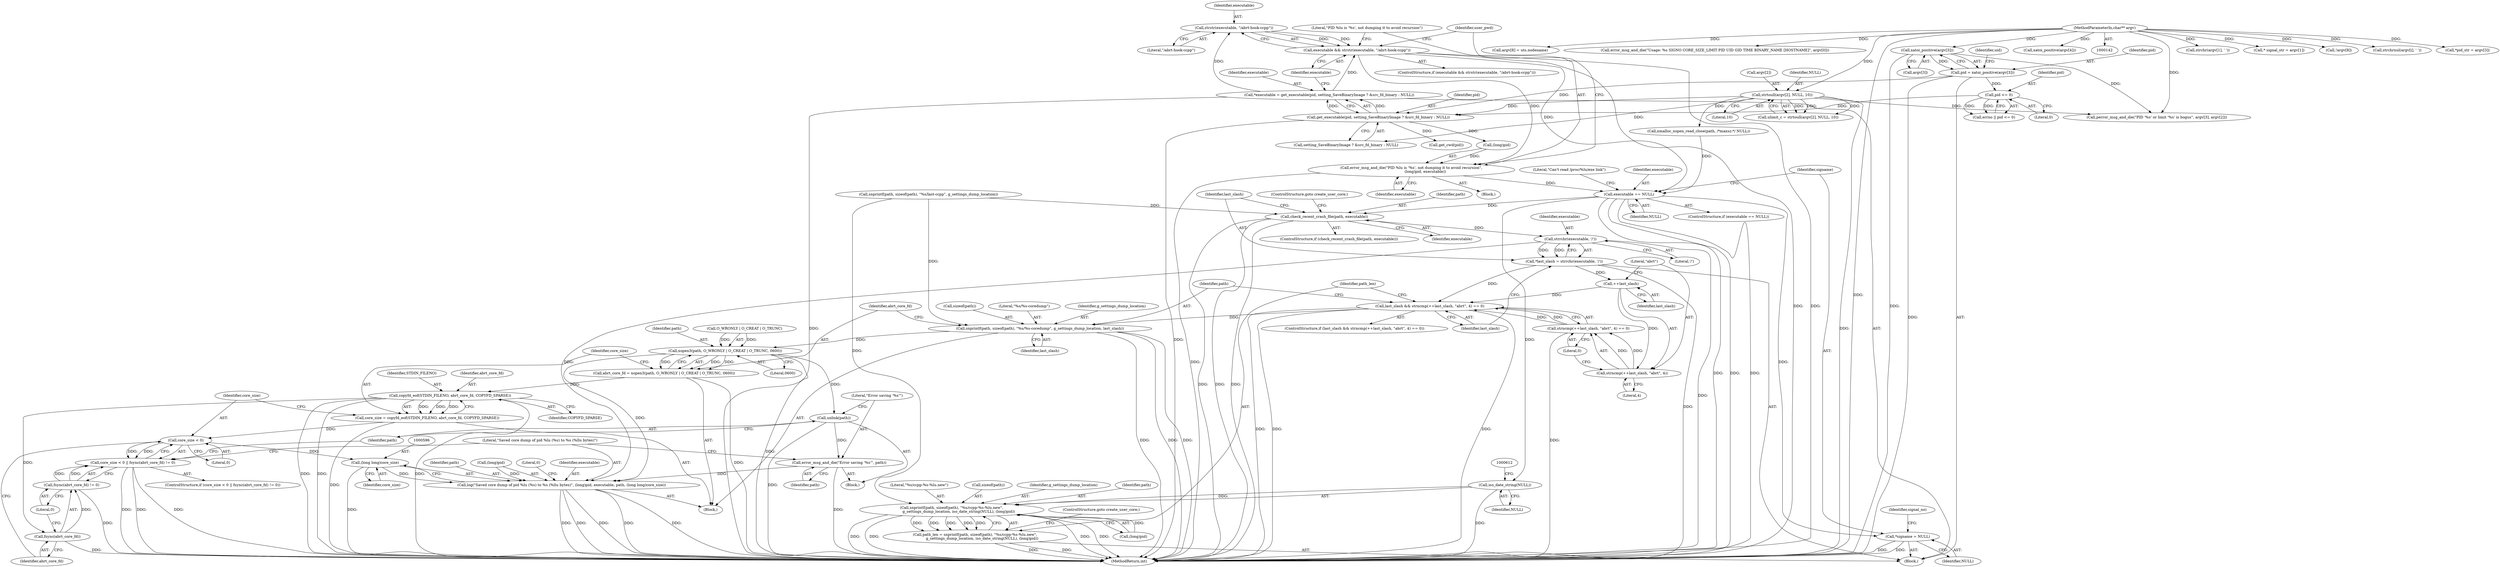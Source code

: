 digraph "0_abrt_4f2c1ddd3e3b81d2d5146b883115371f1cada9f9@API" {
"1000380" [label="(Call,strstr(executable, \"/abrt-hook-ccpp\"))"];
"1000368" [label="(Call,*executable = get_executable(pid, setting_SaveBinaryImage ? &src_fd_binary : NULL))"];
"1000370" [label="(Call,get_executable(pid, setting_SaveBinaryImage ? &src_fd_binary : NULL))"];
"1000317" [label="(Call,pid <= 0)"];
"1000301" [label="(Call,pid = xatoi_positive(argv[3]))"];
"1000303" [label="(Call,xatoi_positive(argv[3]))"];
"1000144" [label="(MethodParameterIn,char** argv)"];
"1000270" [label="(Call,strtoull(argv[2], NULL, 10))"];
"1000378" [label="(Call,executable && strstr(executable, \"/abrt-hook-ccpp\"))"];
"1000384" [label="(Call,error_msg_and_die(\"PID %lu is '%s', not dumping it to avoid recursion\",\n                        (long)pid, executable))"];
"1000453" [label="(Call,executable == NULL)"];
"1000464" [label="(Call,*signame = NULL)"];
"1000526" [label="(Call,check_recent_crash_file(path, executable))"];
"1000534" [label="(Call,strrchr(executable, '/'))"];
"1000532" [label="(Call,*last_slash = strrchr(executable, '/'))"];
"1000538" [label="(Call,last_slash && strncmp(++last_slash, \"abrt\", 4) == 0)"];
"1000548" [label="(Call,snprintf(path, sizeof(path), \"%s/%s-coredump\", g_settings_dump_location, last_slash))"];
"1000558" [label="(Call,xopen3(path, O_WRONLY | O_CREAT | O_TRUNC, 0600))"];
"1000556" [label="(Call,abrt_core_fd = xopen3(path, O_WRONLY | O_CREAT | O_TRUNC, 0600))"];
"1000569" [label="(Call,copyfd_eof(STDIN_FILENO, abrt_core_fd, COPYFD_SPARSE))"];
"1000567" [label="(Call,core_size = copyfd_eof(STDIN_FILENO, abrt_core_fd, COPYFD_SPARSE))"];
"1000575" [label="(Call,core_size < 0)"];
"1000574" [label="(Call,core_size < 0 || fsync(abrt_core_fd) != 0)"];
"1000595" [label="(Call,(long long)core_size)"];
"1000588" [label="(Call,log(\"Saved core dump of pid %lu (%s) to %s (%llu bytes)\", (long)pid, executable, path, (long long)core_size))"];
"1000579" [label="(Call,fsync(abrt_core_fd))"];
"1000578" [label="(Call,fsync(abrt_core_fd) != 0)"];
"1000583" [label="(Call,unlink(path))"];
"1000585" [label="(Call,error_msg_and_die(\"Error saving '%s'\", path))"];
"1000542" [label="(Call,++last_slash)"];
"1000541" [label="(Call,strncmp(++last_slash, \"abrt\", 4))"];
"1000540" [label="(Call,strncmp(++last_slash, \"abrt\", 4) == 0)"];
"1000609" [label="(Call,iso_date_string(NULL))"];
"1000603" [label="(Call,snprintf(path, sizeof(path), \"%s/ccpp-%s-%lu.new\",\n            g_settings_dump_location, iso_date_string(NULL), (long)pid))"];
"1000601" [label="(Call,path_len = snprintf(path, sizeof(path), \"%s/ccpp-%s-%lu.new\",\n            g_settings_dump_location, iso_date_string(NULL), (long)pid))"];
"1000576" [label="(Identifier,core_size)"];
"1000465" [label="(Identifier,signame)"];
"1000177" [label="(Call,strchr(argv[1], ' '))"];
"1000385" [label="(Literal,\"PID %lu is '%s', not dumping it to avoid recursion\")"];
"1000275" [label="(Literal,10)"];
"1000274" [label="(Identifier,NULL)"];
"1000573" [label="(ControlStructure,if (core_size < 0 || fsync(abrt_core_fd) != 0))"];
"1000597" [label="(Identifier,core_size)"];
"1000544" [label="(Literal,\"abrt\")"];
"1000536" [label="(Literal,'/')"];
"1000458" [label="(Literal,\"Can't read /proc/%lu/exe link\")"];
"1000386" [label="(Call,(long)pid)"];
"1000552" [label="(Literal,\"%s/%s-coredump\")"];
"1000257" [label="(Call,* signal_str = argv[1])"];
"1000567" [label="(Call,core_size = copyfd_eof(STDIN_FILENO, abrt_core_fd, COPYFD_SPARSE))"];
"1000604" [label="(Identifier,path)"];
"1000369" [label="(Identifier,executable)"];
"1000547" [label="(Block,)"];
"1000609" [label="(Call,iso_date_string(NULL))"];
"1000615" [label="(ControlStructure,goto create_user_core;)"];
"1000302" [label="(Identifier,pid)"];
"1000548" [label="(Call,snprintf(path, sizeof(path), \"%s/%s-coredump\", g_settings_dump_location, last_slash))"];
"1000301" [label="(Call,pid = xatoi_positive(argv[3]))"];
"1000405" [label="(Call,xmalloc_xopen_read_close(path, /*maxsz:*/ NULL))"];
"1000553" [label="(Identifier,g_settings_dump_location)"];
"1000519" [label="(Call,snprintf(path, sizeof(path), \"%s/last-ccpp\", g_settings_dump_location))"];
"1000371" [label="(Identifier,pid)"];
"1000268" [label="(Call,ulimit_c = strtoull(argv[2], NULL, 10))"];
"1000270" [label="(Call,strtoull(argv[2], NULL, 10))"];
"1000594" [label="(Identifier,path)"];
"1000560" [label="(Call,O_WRONLY | O_CREAT | O_TRUNC)"];
"1000570" [label="(Identifier,STDIN_FILENO)"];
"1000526" [label="(Call,check_recent_crash_file(path, executable))"];
"1000541" [label="(Call,strncmp(++last_slash, \"abrt\", 4))"];
"1000542" [label="(Call,++last_slash)"];
"1000568" [label="(Identifier,core_size)"];
"1000565" [label="(Literal,0600)"];
"1000381" [label="(Identifier,executable)"];
"1000537" [label="(ControlStructure,if (last_slash && strncmp(++last_slash, \"abrt\", 4) == 0))"];
"1000595" [label="(Call,(long long)core_size)"];
"1000392" [label="(Call,get_cwd(pid))"];
"1000554" [label="(Identifier,last_slash)"];
"1000550" [label="(Call,sizeof(path))"];
"1000144" [label="(MethodParameterIn,char** argv)"];
"1000588" [label="(Call,log(\"Saved core dump of pid %lu (%s) to %s (%llu bytes)\", (long)pid, executable, path, (long long)core_size))"];
"1000571" [label="(Identifier,abrt_core_fd)"];
"1000577" [label="(Literal,0)"];
"1000382" [label="(Literal,\"/abrt-hook-ccpp\")"];
"1000384" [label="(Call,error_msg_and_die(\"PID %lu is '%s', not dumping it to avoid recursion\",\n                        (long)pid, executable))"];
"1000579" [label="(Call,fsync(abrt_core_fd))"];
"1000530" [label="(ControlStructure,goto create_user_core;)"];
"1000303" [label="(Call,xatoi_positive(argv[3]))"];
"1000543" [label="(Identifier,last_slash)"];
"1000549" [label="(Identifier,path)"];
"1000586" [label="(Literal,\"Error saving '%s'\")"];
"1000582" [label="(Block,)"];
"1000540" [label="(Call,strncmp(++last_slash, \"abrt\", 4) == 0)"];
"1000379" [label="(Identifier,executable)"];
"1000452" [label="(ControlStructure,if (executable == NULL))"];
"1000532" [label="(Call,*last_slash = strrchr(executable, '/'))"];
"1000455" [label="(Identifier,NULL)"];
"1000535" [label="(Identifier,executable)"];
"1000585" [label="(Call,error_msg_and_die(\"Error saving '%s'\", path))"];
"1000309" [label="(Identifier,uid)"];
"1000525" [label="(ControlStructure,if (check_recent_crash_file(path, executable)))"];
"1000383" [label="(Block,)"];
"1000558" [label="(Call,xopen3(path, O_WRONLY | O_CREAT | O_TRUNC, 0600))"];
"1000583" [label="(Call,unlink(path))"];
"1000380" [label="(Call,strstr(executable, \"/abrt-hook-ccpp\"))"];
"1000569" [label="(Call,copyfd_eof(STDIN_FILENO, abrt_core_fd, COPYFD_SPARSE))"];
"1000557" [label="(Identifier,abrt_core_fd)"];
"1000534" [label="(Call,strrchr(executable, '/'))"];
"1000377" [label="(ControlStructure,if (executable && strstr(executable, \"/abrt-hook-ccpp\")))"];
"1000315" [label="(Call,errno || pid <= 0)"];
"1000587" [label="(Identifier,path)"];
"1000468" [label="(Identifier,signal_no)"];
"1000318" [label="(Identifier,pid)"];
"1001171" [label="(MethodReturn,int)"];
"1000546" [label="(Literal,0)"];
"1000346" [label="(Call,!argv[8])"];
"1000196" [label="(Call,strchrnul(argv[i], ' '))"];
"1000607" [label="(Literal,\"%s/ccpp-%s-%lu.new\")"];
"1000271" [label="(Call,argv[2])"];
"1000539" [label="(Identifier,last_slash)"];
"1000538" [label="(Call,last_slash && strncmp(++last_slash, \"abrt\", 4) == 0)"];
"1000304" [label="(Call,argv[3])"];
"1000545" [label="(Literal,4)"];
"1000574" [label="(Call,core_size < 0 || fsync(abrt_core_fd) != 0)"];
"1000572" [label="(Identifier,COPYFD_SPARSE)"];
"1000602" [label="(Identifier,path_len)"];
"1000590" [label="(Call,(long)pid)"];
"1000391" [label="(Identifier,user_pwd)"];
"1000603" [label="(Call,snprintf(path, sizeof(path), \"%s/ccpp-%s-%lu.new\",\n            g_settings_dump_location, iso_date_string(NULL), (long)pid))"];
"1000605" [label="(Call,sizeof(path))"];
"1000464" [label="(Call,*signame = NULL)"];
"1000580" [label="(Identifier,abrt_core_fd)"];
"1000610" [label="(Identifier,NULL)"];
"1000378" [label="(Call,executable && strstr(executable, \"/abrt-hook-ccpp\"))"];
"1000575" [label="(Call,core_size < 0)"];
"1000599" [label="(Literal,0)"];
"1000321" [label="(Call,perror_msg_and_die(\"PID '%s' or limit '%s' is bogus\", argv[3], argv[2]))"];
"1000372" [label="(Call,setting_SaveBinaryImage ? &src_fd_binary : NULL)"];
"1000589" [label="(Literal,\"Saved core dump of pid %lu (%s) to %s (%llu bytes)\")"];
"1000584" [label="(Identifier,path)"];
"1000454" [label="(Identifier,executable)"];
"1000389" [label="(Identifier,executable)"];
"1000608" [label="(Identifier,g_settings_dump_location)"];
"1000368" [label="(Call,*executable = get_executable(pid, setting_SaveBinaryImage ? &src_fd_binary : NULL))"];
"1000581" [label="(Literal,0)"];
"1000295" [label="(Call,*pid_str = argv[3])"];
"1000354" [label="(Call,argv[8] = uts.nodename)"];
"1000578" [label="(Call,fsync(abrt_core_fd) != 0)"];
"1000453" [label="(Call,executable == NULL)"];
"1000145" [label="(Block,)"];
"1000171" [label="(Call,error_msg_and_die(\"Usage: %s SIGNO CORE_SIZE_LIMIT PID UID GID TIME BINARY_NAME [HOSTNAME]\", argv[0]))"];
"1000601" [label="(Call,path_len = snprintf(path, sizeof(path), \"%s/ccpp-%s-%lu.new\",\n            g_settings_dump_location, iso_date_string(NULL), (long)pid))"];
"1000559" [label="(Identifier,path)"];
"1000466" [label="(Identifier,NULL)"];
"1000611" [label="(Call,(long)pid)"];
"1000370" [label="(Call,get_executable(pid, setting_SaveBinaryImage ? &src_fd_binary : NULL))"];
"1000593" [label="(Identifier,executable)"];
"1000528" [label="(Identifier,executable)"];
"1000319" [label="(Literal,0)"];
"1000556" [label="(Call,abrt_core_fd = xopen3(path, O_WRONLY | O_CREAT | O_TRUNC, 0600))"];
"1000317" [label="(Call,pid <= 0)"];
"1000527" [label="(Identifier,path)"];
"1000310" [label="(Call,xatoi_positive(argv[4]))"];
"1000533" [label="(Identifier,last_slash)"];
"1000380" -> "1000378"  [label="AST: "];
"1000380" -> "1000382"  [label="CFG: "];
"1000381" -> "1000380"  [label="AST: "];
"1000382" -> "1000380"  [label="AST: "];
"1000378" -> "1000380"  [label="CFG: "];
"1000380" -> "1000378"  [label="DDG: "];
"1000380" -> "1000378"  [label="DDG: "];
"1000368" -> "1000380"  [label="DDG: "];
"1000368" -> "1000145"  [label="AST: "];
"1000368" -> "1000370"  [label="CFG: "];
"1000369" -> "1000368"  [label="AST: "];
"1000370" -> "1000368"  [label="AST: "];
"1000379" -> "1000368"  [label="CFG: "];
"1000368" -> "1001171"  [label="DDG: "];
"1000370" -> "1000368"  [label="DDG: "];
"1000370" -> "1000368"  [label="DDG: "];
"1000368" -> "1000378"  [label="DDG: "];
"1000370" -> "1000372"  [label="CFG: "];
"1000371" -> "1000370"  [label="AST: "];
"1000372" -> "1000370"  [label="AST: "];
"1000370" -> "1001171"  [label="DDG: "];
"1000317" -> "1000370"  [label="DDG: "];
"1000301" -> "1000370"  [label="DDG: "];
"1000270" -> "1000370"  [label="DDG: "];
"1000370" -> "1000386"  [label="DDG: "];
"1000370" -> "1000392"  [label="DDG: "];
"1000317" -> "1000315"  [label="AST: "];
"1000317" -> "1000319"  [label="CFG: "];
"1000318" -> "1000317"  [label="AST: "];
"1000319" -> "1000317"  [label="AST: "];
"1000315" -> "1000317"  [label="CFG: "];
"1000317" -> "1000315"  [label="DDG: "];
"1000317" -> "1000315"  [label="DDG: "];
"1000301" -> "1000317"  [label="DDG: "];
"1000301" -> "1000145"  [label="AST: "];
"1000301" -> "1000303"  [label="CFG: "];
"1000302" -> "1000301"  [label="AST: "];
"1000303" -> "1000301"  [label="AST: "];
"1000309" -> "1000301"  [label="CFG: "];
"1000301" -> "1001171"  [label="DDG: "];
"1000303" -> "1000301"  [label="DDG: "];
"1000303" -> "1000304"  [label="CFG: "];
"1000304" -> "1000303"  [label="AST: "];
"1000303" -> "1001171"  [label="DDG: "];
"1000144" -> "1000303"  [label="DDG: "];
"1000303" -> "1000321"  [label="DDG: "];
"1000144" -> "1000142"  [label="AST: "];
"1000144" -> "1001171"  [label="DDG: "];
"1000144" -> "1000171"  [label="DDG: "];
"1000144" -> "1000177"  [label="DDG: "];
"1000144" -> "1000196"  [label="DDG: "];
"1000144" -> "1000257"  [label="DDG: "];
"1000144" -> "1000270"  [label="DDG: "];
"1000144" -> "1000295"  [label="DDG: "];
"1000144" -> "1000310"  [label="DDG: "];
"1000144" -> "1000321"  [label="DDG: "];
"1000144" -> "1000346"  [label="DDG: "];
"1000144" -> "1000354"  [label="DDG: "];
"1000270" -> "1000268"  [label="AST: "];
"1000270" -> "1000275"  [label="CFG: "];
"1000271" -> "1000270"  [label="AST: "];
"1000274" -> "1000270"  [label="AST: "];
"1000275" -> "1000270"  [label="AST: "];
"1000268" -> "1000270"  [label="CFG: "];
"1000270" -> "1001171"  [label="DDG: "];
"1000270" -> "1000268"  [label="DDG: "];
"1000270" -> "1000268"  [label="DDG: "];
"1000270" -> "1000268"  [label="DDG: "];
"1000270" -> "1000321"  [label="DDG: "];
"1000270" -> "1000372"  [label="DDG: "];
"1000270" -> "1000405"  [label="DDG: "];
"1000378" -> "1000377"  [label="AST: "];
"1000378" -> "1000379"  [label="CFG: "];
"1000379" -> "1000378"  [label="AST: "];
"1000385" -> "1000378"  [label="CFG: "];
"1000391" -> "1000378"  [label="CFG: "];
"1000378" -> "1001171"  [label="DDG: "];
"1000378" -> "1001171"  [label="DDG: "];
"1000378" -> "1000384"  [label="DDG: "];
"1000378" -> "1000453"  [label="DDG: "];
"1000384" -> "1000383"  [label="AST: "];
"1000384" -> "1000389"  [label="CFG: "];
"1000385" -> "1000384"  [label="AST: "];
"1000386" -> "1000384"  [label="AST: "];
"1000389" -> "1000384"  [label="AST: "];
"1000391" -> "1000384"  [label="CFG: "];
"1000384" -> "1001171"  [label="DDG: "];
"1000386" -> "1000384"  [label="DDG: "];
"1000384" -> "1000453"  [label="DDG: "];
"1000453" -> "1000452"  [label="AST: "];
"1000453" -> "1000455"  [label="CFG: "];
"1000454" -> "1000453"  [label="AST: "];
"1000455" -> "1000453"  [label="AST: "];
"1000458" -> "1000453"  [label="CFG: "];
"1000465" -> "1000453"  [label="CFG: "];
"1000453" -> "1001171"  [label="DDG: "];
"1000453" -> "1001171"  [label="DDG: "];
"1000453" -> "1001171"  [label="DDG: "];
"1000405" -> "1000453"  [label="DDG: "];
"1000453" -> "1000464"  [label="DDG: "];
"1000453" -> "1000526"  [label="DDG: "];
"1000453" -> "1000609"  [label="DDG: "];
"1000464" -> "1000145"  [label="AST: "];
"1000464" -> "1000466"  [label="CFG: "];
"1000465" -> "1000464"  [label="AST: "];
"1000466" -> "1000464"  [label="AST: "];
"1000468" -> "1000464"  [label="CFG: "];
"1000464" -> "1001171"  [label="DDG: "];
"1000464" -> "1001171"  [label="DDG: "];
"1000526" -> "1000525"  [label="AST: "];
"1000526" -> "1000528"  [label="CFG: "];
"1000527" -> "1000526"  [label="AST: "];
"1000528" -> "1000526"  [label="AST: "];
"1000530" -> "1000526"  [label="CFG: "];
"1000533" -> "1000526"  [label="CFG: "];
"1000526" -> "1001171"  [label="DDG: "];
"1000526" -> "1001171"  [label="DDG: "];
"1000526" -> "1001171"  [label="DDG: "];
"1000519" -> "1000526"  [label="DDG: "];
"1000526" -> "1000534"  [label="DDG: "];
"1000534" -> "1000532"  [label="AST: "];
"1000534" -> "1000536"  [label="CFG: "];
"1000535" -> "1000534"  [label="AST: "];
"1000536" -> "1000534"  [label="AST: "];
"1000532" -> "1000534"  [label="CFG: "];
"1000534" -> "1001171"  [label="DDG: "];
"1000534" -> "1000532"  [label="DDG: "];
"1000534" -> "1000532"  [label="DDG: "];
"1000534" -> "1000588"  [label="DDG: "];
"1000532" -> "1000145"  [label="AST: "];
"1000533" -> "1000532"  [label="AST: "];
"1000539" -> "1000532"  [label="CFG: "];
"1000532" -> "1001171"  [label="DDG: "];
"1000532" -> "1000538"  [label="DDG: "];
"1000532" -> "1000542"  [label="DDG: "];
"1000538" -> "1000537"  [label="AST: "];
"1000538" -> "1000539"  [label="CFG: "];
"1000538" -> "1000540"  [label="CFG: "];
"1000539" -> "1000538"  [label="AST: "];
"1000540" -> "1000538"  [label="AST: "];
"1000549" -> "1000538"  [label="CFG: "];
"1000602" -> "1000538"  [label="CFG: "];
"1000538" -> "1001171"  [label="DDG: "];
"1000538" -> "1001171"  [label="DDG: "];
"1000538" -> "1001171"  [label="DDG: "];
"1000542" -> "1000538"  [label="DDG: "];
"1000540" -> "1000538"  [label="DDG: "];
"1000540" -> "1000538"  [label="DDG: "];
"1000538" -> "1000548"  [label="DDG: "];
"1000548" -> "1000547"  [label="AST: "];
"1000548" -> "1000554"  [label="CFG: "];
"1000549" -> "1000548"  [label="AST: "];
"1000550" -> "1000548"  [label="AST: "];
"1000552" -> "1000548"  [label="AST: "];
"1000553" -> "1000548"  [label="AST: "];
"1000554" -> "1000548"  [label="AST: "];
"1000557" -> "1000548"  [label="CFG: "];
"1000548" -> "1001171"  [label="DDG: "];
"1000548" -> "1001171"  [label="DDG: "];
"1000548" -> "1001171"  [label="DDG: "];
"1000519" -> "1000548"  [label="DDG: "];
"1000548" -> "1000558"  [label="DDG: "];
"1000558" -> "1000556"  [label="AST: "];
"1000558" -> "1000565"  [label="CFG: "];
"1000559" -> "1000558"  [label="AST: "];
"1000560" -> "1000558"  [label="AST: "];
"1000565" -> "1000558"  [label="AST: "];
"1000556" -> "1000558"  [label="CFG: "];
"1000558" -> "1001171"  [label="DDG: "];
"1000558" -> "1000556"  [label="DDG: "];
"1000558" -> "1000556"  [label="DDG: "];
"1000558" -> "1000556"  [label="DDG: "];
"1000560" -> "1000558"  [label="DDG: "];
"1000560" -> "1000558"  [label="DDG: "];
"1000558" -> "1000583"  [label="DDG: "];
"1000558" -> "1000588"  [label="DDG: "];
"1000556" -> "1000547"  [label="AST: "];
"1000557" -> "1000556"  [label="AST: "];
"1000568" -> "1000556"  [label="CFG: "];
"1000556" -> "1001171"  [label="DDG: "];
"1000556" -> "1000569"  [label="DDG: "];
"1000569" -> "1000567"  [label="AST: "];
"1000569" -> "1000572"  [label="CFG: "];
"1000570" -> "1000569"  [label="AST: "];
"1000571" -> "1000569"  [label="AST: "];
"1000572" -> "1000569"  [label="AST: "];
"1000567" -> "1000569"  [label="CFG: "];
"1000569" -> "1001171"  [label="DDG: "];
"1000569" -> "1001171"  [label="DDG: "];
"1000569" -> "1001171"  [label="DDG: "];
"1000569" -> "1000567"  [label="DDG: "];
"1000569" -> "1000567"  [label="DDG: "];
"1000569" -> "1000567"  [label="DDG: "];
"1000569" -> "1000579"  [label="DDG: "];
"1000567" -> "1000547"  [label="AST: "];
"1000568" -> "1000567"  [label="AST: "];
"1000576" -> "1000567"  [label="CFG: "];
"1000567" -> "1001171"  [label="DDG: "];
"1000567" -> "1000575"  [label="DDG: "];
"1000575" -> "1000574"  [label="AST: "];
"1000575" -> "1000577"  [label="CFG: "];
"1000576" -> "1000575"  [label="AST: "];
"1000577" -> "1000575"  [label="AST: "];
"1000580" -> "1000575"  [label="CFG: "];
"1000574" -> "1000575"  [label="CFG: "];
"1000575" -> "1000574"  [label="DDG: "];
"1000575" -> "1000574"  [label="DDG: "];
"1000575" -> "1000595"  [label="DDG: "];
"1000574" -> "1000573"  [label="AST: "];
"1000574" -> "1000578"  [label="CFG: "];
"1000578" -> "1000574"  [label="AST: "];
"1000584" -> "1000574"  [label="CFG: "];
"1000589" -> "1000574"  [label="CFG: "];
"1000574" -> "1001171"  [label="DDG: "];
"1000574" -> "1001171"  [label="DDG: "];
"1000574" -> "1001171"  [label="DDG: "];
"1000578" -> "1000574"  [label="DDG: "];
"1000578" -> "1000574"  [label="DDG: "];
"1000595" -> "1000588"  [label="AST: "];
"1000595" -> "1000597"  [label="CFG: "];
"1000596" -> "1000595"  [label="AST: "];
"1000597" -> "1000595"  [label="AST: "];
"1000588" -> "1000595"  [label="CFG: "];
"1000595" -> "1001171"  [label="DDG: "];
"1000595" -> "1000588"  [label="DDG: "];
"1000588" -> "1000547"  [label="AST: "];
"1000589" -> "1000588"  [label="AST: "];
"1000590" -> "1000588"  [label="AST: "];
"1000593" -> "1000588"  [label="AST: "];
"1000594" -> "1000588"  [label="AST: "];
"1000599" -> "1000588"  [label="CFG: "];
"1000588" -> "1001171"  [label="DDG: "];
"1000588" -> "1001171"  [label="DDG: "];
"1000588" -> "1001171"  [label="DDG: "];
"1000588" -> "1001171"  [label="DDG: "];
"1000588" -> "1001171"  [label="DDG: "];
"1000590" -> "1000588"  [label="DDG: "];
"1000585" -> "1000588"  [label="DDG: "];
"1000579" -> "1000578"  [label="AST: "];
"1000579" -> "1000580"  [label="CFG: "];
"1000580" -> "1000579"  [label="AST: "];
"1000581" -> "1000579"  [label="CFG: "];
"1000579" -> "1001171"  [label="DDG: "];
"1000579" -> "1000578"  [label="DDG: "];
"1000578" -> "1000581"  [label="CFG: "];
"1000581" -> "1000578"  [label="AST: "];
"1000578" -> "1001171"  [label="DDG: "];
"1000583" -> "1000582"  [label="AST: "];
"1000583" -> "1000584"  [label="CFG: "];
"1000584" -> "1000583"  [label="AST: "];
"1000586" -> "1000583"  [label="CFG: "];
"1000583" -> "1001171"  [label="DDG: "];
"1000583" -> "1000585"  [label="DDG: "];
"1000585" -> "1000582"  [label="AST: "];
"1000585" -> "1000587"  [label="CFG: "];
"1000586" -> "1000585"  [label="AST: "];
"1000587" -> "1000585"  [label="AST: "];
"1000589" -> "1000585"  [label="CFG: "];
"1000585" -> "1001171"  [label="DDG: "];
"1000542" -> "1000541"  [label="AST: "];
"1000542" -> "1000543"  [label="CFG: "];
"1000543" -> "1000542"  [label="AST: "];
"1000544" -> "1000542"  [label="CFG: "];
"1000542" -> "1000541"  [label="DDG: "];
"1000541" -> "1000540"  [label="AST: "];
"1000541" -> "1000545"  [label="CFG: "];
"1000544" -> "1000541"  [label="AST: "];
"1000545" -> "1000541"  [label="AST: "];
"1000546" -> "1000541"  [label="CFG: "];
"1000541" -> "1000540"  [label="DDG: "];
"1000541" -> "1000540"  [label="DDG: "];
"1000540" -> "1000546"  [label="CFG: "];
"1000546" -> "1000540"  [label="AST: "];
"1000540" -> "1001171"  [label="DDG: "];
"1000609" -> "1000603"  [label="AST: "];
"1000609" -> "1000610"  [label="CFG: "];
"1000610" -> "1000609"  [label="AST: "];
"1000612" -> "1000609"  [label="CFG: "];
"1000609" -> "1001171"  [label="DDG: "];
"1000609" -> "1000603"  [label="DDG: "];
"1000603" -> "1000601"  [label="AST: "];
"1000603" -> "1000611"  [label="CFG: "];
"1000604" -> "1000603"  [label="AST: "];
"1000605" -> "1000603"  [label="AST: "];
"1000607" -> "1000603"  [label="AST: "];
"1000608" -> "1000603"  [label="AST: "];
"1000611" -> "1000603"  [label="AST: "];
"1000601" -> "1000603"  [label="CFG: "];
"1000603" -> "1001171"  [label="DDG: "];
"1000603" -> "1001171"  [label="DDG: "];
"1000603" -> "1001171"  [label="DDG: "];
"1000603" -> "1001171"  [label="DDG: "];
"1000603" -> "1000601"  [label="DDG: "];
"1000603" -> "1000601"  [label="DDG: "];
"1000603" -> "1000601"  [label="DDG: "];
"1000603" -> "1000601"  [label="DDG: "];
"1000603" -> "1000601"  [label="DDG: "];
"1000519" -> "1000603"  [label="DDG: "];
"1000611" -> "1000603"  [label="DDG: "];
"1000601" -> "1000145"  [label="AST: "];
"1000602" -> "1000601"  [label="AST: "];
"1000615" -> "1000601"  [label="CFG: "];
"1000601" -> "1001171"  [label="DDG: "];
"1000601" -> "1001171"  [label="DDG: "];
}
